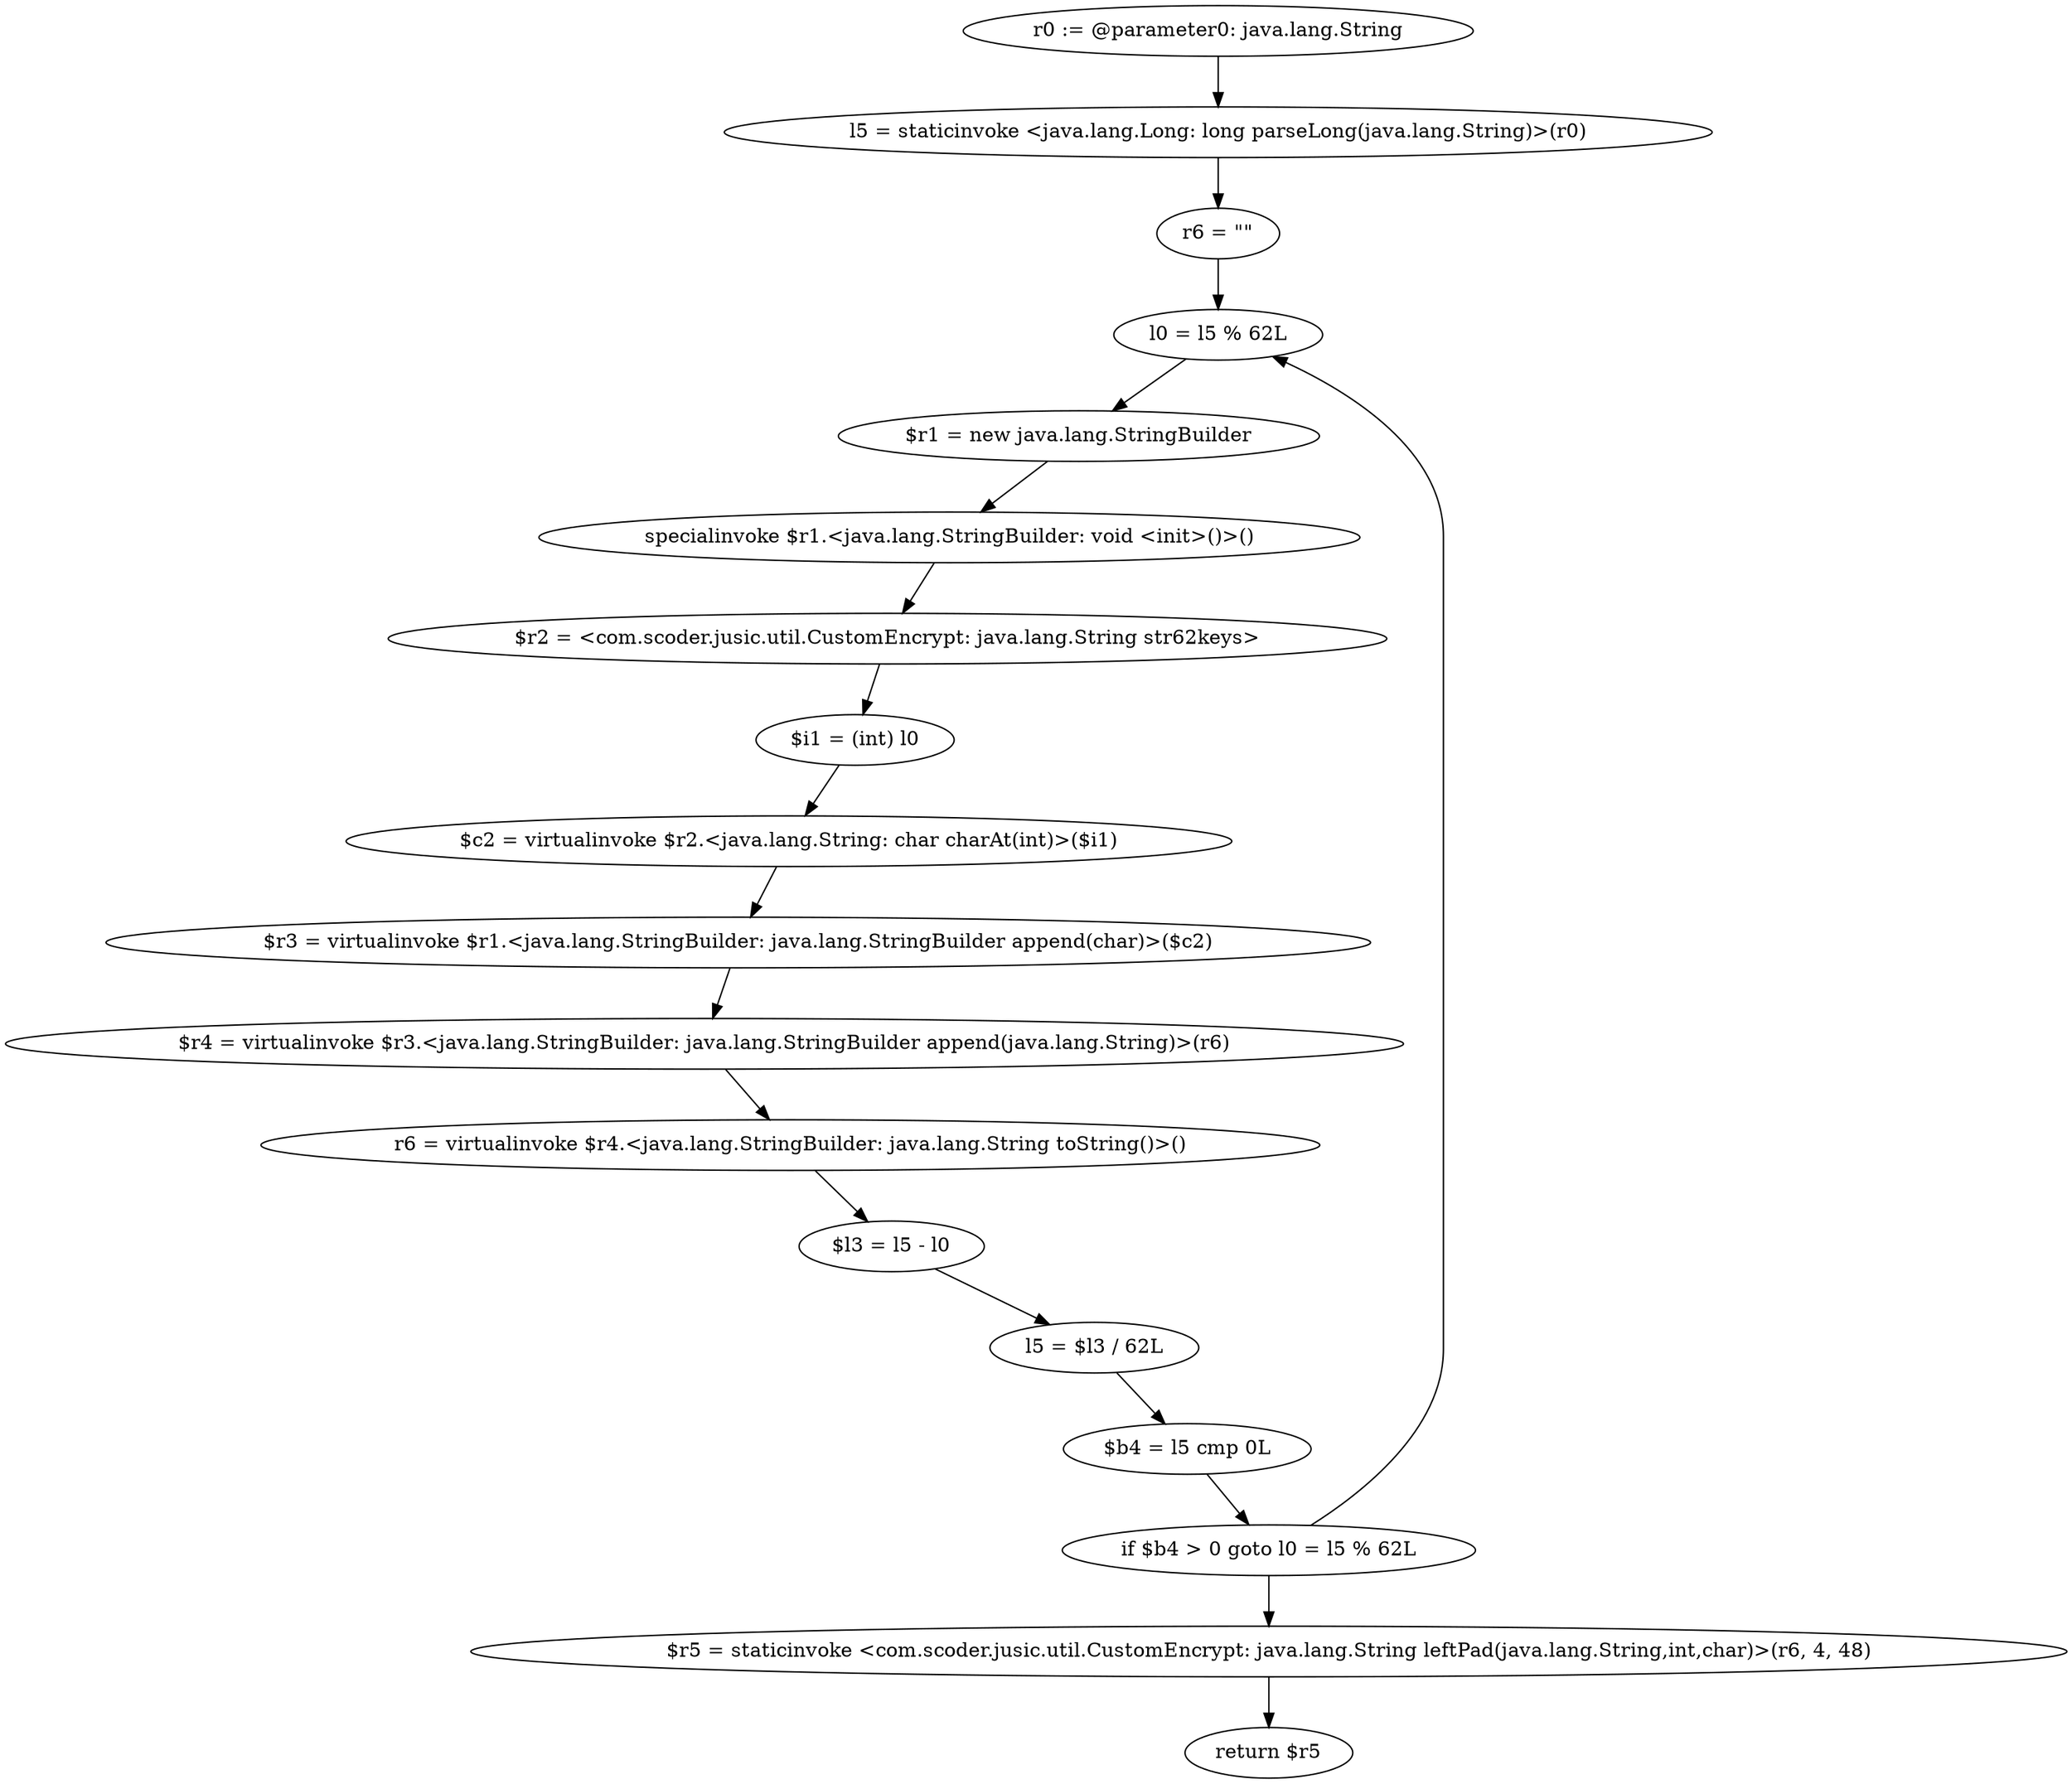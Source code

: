 digraph "unitGraph" {
    "r0 := @parameter0: java.lang.String"
    "l5 = staticinvoke <java.lang.Long: long parseLong(java.lang.String)>(r0)"
    "r6 = \"\""
    "l0 = l5 % 62L"
    "$r1 = new java.lang.StringBuilder"
    "specialinvoke $r1.<java.lang.StringBuilder: void <init>()>()"
    "$r2 = <com.scoder.jusic.util.CustomEncrypt: java.lang.String str62keys>"
    "$i1 = (int) l0"
    "$c2 = virtualinvoke $r2.<java.lang.String: char charAt(int)>($i1)"
    "$r3 = virtualinvoke $r1.<java.lang.StringBuilder: java.lang.StringBuilder append(char)>($c2)"
    "$r4 = virtualinvoke $r3.<java.lang.StringBuilder: java.lang.StringBuilder append(java.lang.String)>(r6)"
    "r6 = virtualinvoke $r4.<java.lang.StringBuilder: java.lang.String toString()>()"
    "$l3 = l5 - l0"
    "l5 = $l3 / 62L"
    "$b4 = l5 cmp 0L"
    "if $b4 > 0 goto l0 = l5 % 62L"
    "$r5 = staticinvoke <com.scoder.jusic.util.CustomEncrypt: java.lang.String leftPad(java.lang.String,int,char)>(r6, 4, 48)"
    "return $r5"
    "r0 := @parameter0: java.lang.String"->"l5 = staticinvoke <java.lang.Long: long parseLong(java.lang.String)>(r0)";
    "l5 = staticinvoke <java.lang.Long: long parseLong(java.lang.String)>(r0)"->"r6 = \"\"";
    "r6 = \"\""->"l0 = l5 % 62L";
    "l0 = l5 % 62L"->"$r1 = new java.lang.StringBuilder";
    "$r1 = new java.lang.StringBuilder"->"specialinvoke $r1.<java.lang.StringBuilder: void <init>()>()";
    "specialinvoke $r1.<java.lang.StringBuilder: void <init>()>()"->"$r2 = <com.scoder.jusic.util.CustomEncrypt: java.lang.String str62keys>";
    "$r2 = <com.scoder.jusic.util.CustomEncrypt: java.lang.String str62keys>"->"$i1 = (int) l0";
    "$i1 = (int) l0"->"$c2 = virtualinvoke $r2.<java.lang.String: char charAt(int)>($i1)";
    "$c2 = virtualinvoke $r2.<java.lang.String: char charAt(int)>($i1)"->"$r3 = virtualinvoke $r1.<java.lang.StringBuilder: java.lang.StringBuilder append(char)>($c2)";
    "$r3 = virtualinvoke $r1.<java.lang.StringBuilder: java.lang.StringBuilder append(char)>($c2)"->"$r4 = virtualinvoke $r3.<java.lang.StringBuilder: java.lang.StringBuilder append(java.lang.String)>(r6)";
    "$r4 = virtualinvoke $r3.<java.lang.StringBuilder: java.lang.StringBuilder append(java.lang.String)>(r6)"->"r6 = virtualinvoke $r4.<java.lang.StringBuilder: java.lang.String toString()>()";
    "r6 = virtualinvoke $r4.<java.lang.StringBuilder: java.lang.String toString()>()"->"$l3 = l5 - l0";
    "$l3 = l5 - l0"->"l5 = $l3 / 62L";
    "l5 = $l3 / 62L"->"$b4 = l5 cmp 0L";
    "$b4 = l5 cmp 0L"->"if $b4 > 0 goto l0 = l5 % 62L";
    "if $b4 > 0 goto l0 = l5 % 62L"->"$r5 = staticinvoke <com.scoder.jusic.util.CustomEncrypt: java.lang.String leftPad(java.lang.String,int,char)>(r6, 4, 48)";
    "if $b4 > 0 goto l0 = l5 % 62L"->"l0 = l5 % 62L";
    "$r5 = staticinvoke <com.scoder.jusic.util.CustomEncrypt: java.lang.String leftPad(java.lang.String,int,char)>(r6, 4, 48)"->"return $r5";
}
